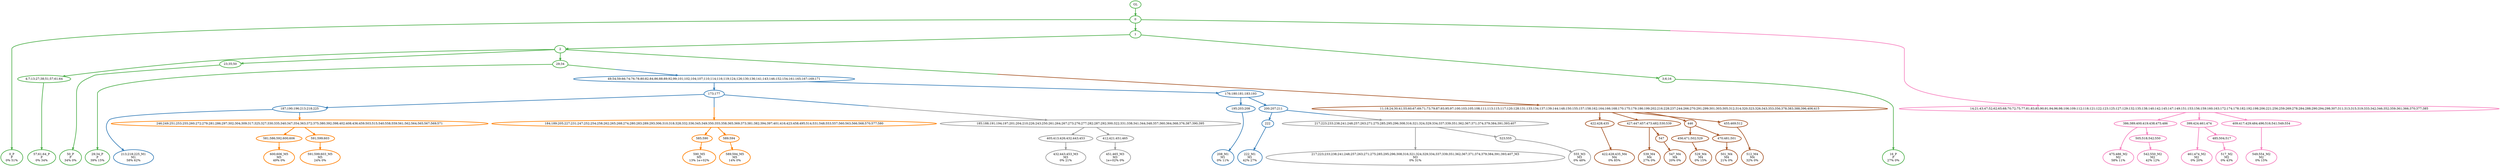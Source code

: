 digraph T {
	{
		rank=same
		64 [penwidth=3,colorscheme=set19,color=3,label="0_P\nP\n0% 51%"]
		60 [penwidth=3,colorscheme=set19,color=3,label="57;61;64_P\nP\n0% 34%"]
		58 [penwidth=3,colorscheme=set19,color=3,label="50_P\nP\n34% 0%"]
		56 [penwidth=3,colorscheme=set19,color=3,label="29;34_P\nP\n39% 15%"]
		54 [penwidth=3,colorscheme=set19,color=3,label="16_P\nP\n27% 0%"]
		51 [penwidth=3,colorscheme=set19,color=2,label="213;218;225_M1\nM1\n58% 62%"]
		48 [penwidth=3,colorscheme=set19,color=2,label="208_M1\nM1\n0% 11%"]
		45 [penwidth=3,colorscheme=set19,color=2,label="222_M1\nM1\n42% 27%"]
		43 [penwidth=3,colorscheme=set19,color=8,label="475;486_M2\nM2\n58% 11%"]
		41 [penwidth=3,colorscheme=set19,color=8,label="542;550_M2\nM2\n42% 12%"]
		39 [penwidth=3,colorscheme=set19,color=8,label="461;474_M2\nM2\n0% 20%"]
		37 [penwidth=3,colorscheme=set19,color=8,label="517_M2\nM2\n0% 43%"]
		35 [penwidth=3,colorscheme=set19,color=8,label="549;554_M2\nM2\n0% 15%"]
		33 [penwidth=3,colorscheme=set19,color=9,label="432;443;453_M3\nM3\n0% 21%"]
		31 [penwidth=3,colorscheme=set19,color=9,label="451;465_M3\nM3\n1e+02% 0%"]
		30 [penwidth=3,colorscheme=set19,color=9,label="217;223;233;238;241;248;257;263;271;275;285;295;296;308;316;321;324;329;334;337;339;351;362;367;371;374;379;384;391;393;407_M3\nM3\n0% 31%"]
		28 [penwidth=3,colorscheme=set19,color=9,label="555_M3\nM3\n0% 48%"]
		26 [penwidth=3,colorscheme=set19,color=7,label="422;428;435_M4\nM4\n0% 85%"]
		24 [penwidth=3,colorscheme=set19,color=7,label="539_M4\nM4\n27% 0%"]
		22 [penwidth=3,colorscheme=set19,color=7,label="547_M4\nM4\n20% 0%"]
		19 [penwidth=3,colorscheme=set19,color=7,label="529_M4\nM4\n0% 15%"]
		17 [penwidth=3,colorscheme=set19,color=7,label="501_M4\nM4\n21% 0%"]
		15 [penwidth=3,colorscheme=set19,color=7,label="512_M4\nM4\n32% 0%"]
		13 [penwidth=3,colorscheme=set19,color=5,label="590_M5\nM5\n13% 1e+02%"]
		11 [penwidth=3,colorscheme=set19,color=5,label="589;594_M5\nM5\n14% 0%"]
		9 [penwidth=3,colorscheme=set19,color=5,label="600;606_M5\nM5\n49% 0%"]
		7 [penwidth=3,colorscheme=set19,color=5,label="591;599;603_M5\nM5\n24% 0%"]
	}
	66 [penwidth=3,colorscheme=set19,color=3,label="GL"]
	65 [penwidth=3,colorscheme=set19,color=3,label="0"]
	63 [penwidth=3,colorscheme=set19,color=3,label="1"]
	62 [penwidth=3,colorscheme=set19,color=3,label="2"]
	61 [penwidth=3,colorscheme=set19,color=3,label="4;7;13;27;38;51;57;61;64"]
	59 [penwidth=3,colorscheme=set19,color=3,label="23;35;50"]
	57 [penwidth=3,colorscheme=set19,color=3,label="29;34"]
	55 [penwidth=3,colorscheme=set19,color=3,label="3;6;16"]
	53 [penwidth=3,colorscheme=set19,color=2,label="173;177"]
	52 [penwidth=3,colorscheme=set19,color=2,label="187;190;196;213;218;225"]
	50 [penwidth=3,colorscheme=set19,color=2,label="176;180;181;183;193"]
	49 [penwidth=3,colorscheme=set19,color=2,label="195;203;208"]
	47 [penwidth=3,colorscheme=set19,color=2,label="200;207;211"]
	46 [penwidth=3,colorscheme=set19,color=2,label="222"]
	44 [penwidth=3,colorscheme=set19,color=8,label="386;389;400;419;438;475;486"]
	42 [penwidth=3,colorscheme=set19,color=8,label="505;518;542;550"]
	40 [penwidth=3,colorscheme=set19,color=8,label="399;424;461;474"]
	38 [penwidth=3,colorscheme=set19,color=8,label="485;504;517"]
	36 [penwidth=3,colorscheme=set19,color=8,label="409;417;429;484;496;516;541;549;554"]
	34 [penwidth=3,colorscheme=set19,color=9,label="405;413;426;432;443;453"]
	32 [penwidth=3,colorscheme=set19,color=9,label="412;421;451;465"]
	29 [penwidth=3,colorscheme=set19,color=9,label="523;555"]
	27 [penwidth=3,colorscheme=set19,color=7,label="422;428;435"]
	25 [penwidth=3,colorscheme=set19,color=7,label="427;447;457;473;482;530;539"]
	23 [penwidth=3,colorscheme=set19,color=7,label="547"]
	21 [penwidth=3,colorscheme=set19,color=7,label="446"]
	20 [penwidth=3,colorscheme=set19,color=7,label="456;471;502;529"]
	18 [penwidth=3,colorscheme=set19,color=7,label="470;481;501"]
	16 [penwidth=3,colorscheme=set19,color=7,label="455;469;512"]
	14 [penwidth=3,colorscheme=set19,color=5,label="585;590"]
	12 [penwidth=3,colorscheme=set19,color=5,label="589;594"]
	10 [penwidth=3,colorscheme=set19,color=5,label="581;586;592;600;606"]
	8 [penwidth=3,colorscheme=set19,color=5,label="591;599;603"]
	6 [penwidth=3,colorscheme=set19,color=5,label="184;189;205;227;231;247;252;254;258;262;265;268;274;280;283;289;293;306;310;318;328;332;336;345;349;350;355;358;365;369;373;381;382;394;397;401;416;423;458;495;514;531;548;553;557;560;563;566;568;570;577;580"]
	5 [penwidth=3,colorscheme=set19,color=5,label="246;249;251;253;255;260;272;279;281;286;297;302;304;309;317;325;327;330;335;340;347;354;363;372;375;380;392;398;402;408;436;459;503;515;540;558;559;561;562;564;565;567;569;571"]
	4 [penwidth=3,colorscheme=set19,color=9,label="217;223;233;238;241;248;257;263;271;275;285;295;296;308;316;321;324;329;334;337;339;351;362;367;371;374;379;384;391;393;407"]
	3 [penwidth=3,colorscheme=set19,color=9,label="185;188;191;194;197;201;204;210;226;243;250;261;264;267;273;276;277;282;287;292;300;322;331;338;341;344;348;357;360;364;368;376;387;390;395"]
	2 [penwidth=3,colorscheme=set19,color=7,label="11;18;24;30;41;55;60;67;69;71;73;79;87;93;95;97;100;103;105;108;111;113;115;117;120;128;131;133;134;137;139;144;148;150;155;157;158;162;164;166;168;170;175;179;186;199;202;216;228;237;244;266;270;291;299;301;303;305;312;314;320;323;326;343;353;356;378;383;388;396;406;415"]
	1 [penwidth=3,colorscheme=set19,color=8,label="14;21;43;47;52;62;65;68;70;72;75;77;81;83;85;90;91;94;96;98;106;109;112;118;121;122;123;125;127;129;132;135;138;140;142;145;147;149;151;153;156;159;160;163;172;174;178;182;192;198;206;221;256;259;269;278;284;288;290;294;298;307;311;313;315;319;333;342;346;352;359;361;366;370;377;385"]
	0 [penwidth=3,colorscheme=set19,color=2,label="49;54;59;66;74;76;78;80;82;84;86;88;89;92;99;101;102;104;107;110;114;116;119;124;126;130;136;141;143;146;152;154;161;165;167;169;171"]
	66 -> 65 [penwidth=3,colorscheme=set19,color=3]
	65 -> 64 [penwidth=3,colorscheme=set19,color=3]
	65 -> 63 [penwidth=3,colorscheme=set19,color=3]
	65 -> 1 [penwidth=3,colorscheme=set19,color="3;0.5:8"]
	63 -> 62 [penwidth=3,colorscheme=set19,color=3]
	63 -> 55 [penwidth=3,colorscheme=set19,color=3]
	62 -> 57 [penwidth=3,colorscheme=set19,color=3]
	62 -> 59 [penwidth=3,colorscheme=set19,color=3]
	62 -> 61 [penwidth=3,colorscheme=set19,color=3]
	62 -> 2 [penwidth=3,colorscheme=set19,color="3;0.5:7"]
	61 -> 60 [penwidth=3,colorscheme=set19,color=3]
	59 -> 58 [penwidth=3,colorscheme=set19,color=3]
	57 -> 56 [penwidth=3,colorscheme=set19,color=3]
	57 -> 0 [penwidth=3,colorscheme=set19,color="3;0.5:2"]
	55 -> 54 [penwidth=3,colorscheme=set19,color=3]
	53 -> 52 [penwidth=3,colorscheme=set19,color=2]
	53 -> 6 [penwidth=3,colorscheme=set19,color="2;0.5:5"]
	53 -> 3 [penwidth=3,colorscheme=set19,color="2;0.5:9"]
	52 -> 51 [penwidth=3,colorscheme=set19,color=2]
	52 -> 5 [penwidth=3,colorscheme=set19,color="2;0.5:5"]
	50 -> 47 [penwidth=3,colorscheme=set19,color=2]
	50 -> 49 [penwidth=3,colorscheme=set19,color=2]
	49 -> 48 [penwidth=3,colorscheme=set19,color=2]
	47 -> 46 [penwidth=3,colorscheme=set19,color=2]
	47 -> 4 [penwidth=3,colorscheme=set19,color="2;0.5:9"]
	46 -> 45 [penwidth=3,colorscheme=set19,color=2]
	44 -> 43 [penwidth=3,colorscheme=set19,color=8]
	44 -> 42 [penwidth=3,colorscheme=set19,color=8]
	42 -> 41 [penwidth=3,colorscheme=set19,color=8]
	40 -> 39 [penwidth=3,colorscheme=set19,color=8]
	40 -> 38 [penwidth=3,colorscheme=set19,color=8]
	38 -> 37 [penwidth=3,colorscheme=set19,color=8]
	36 -> 35 [penwidth=3,colorscheme=set19,color=8]
	34 -> 33 [penwidth=3,colorscheme=set19,color=9]
	32 -> 31 [penwidth=3,colorscheme=set19,color=9]
	29 -> 28 [penwidth=3,colorscheme=set19,color=9]
	27 -> 26 [penwidth=3,colorscheme=set19,color=7]
	25 -> 24 [penwidth=3,colorscheme=set19,color=7]
	25 -> 23 [penwidth=3,colorscheme=set19,color=7]
	23 -> 22 [penwidth=3,colorscheme=set19,color=7]
	21 -> 18 [penwidth=3,colorscheme=set19,color=7]
	21 -> 20 [penwidth=3,colorscheme=set19,color=7]
	20 -> 19 [penwidth=3,colorscheme=set19,color=7]
	18 -> 17 [penwidth=3,colorscheme=set19,color=7]
	16 -> 15 [penwidth=3,colorscheme=set19,color=7]
	14 -> 13 [penwidth=3,colorscheme=set19,color=5]
	12 -> 11 [penwidth=3,colorscheme=set19,color=5]
	10 -> 9 [penwidth=3,colorscheme=set19,color=5]
	8 -> 7 [penwidth=3,colorscheme=set19,color=5]
	6 -> 14 [penwidth=3,colorscheme=set19,color=5]
	6 -> 12 [penwidth=3,colorscheme=set19,color=5]
	5 -> 10 [penwidth=3,colorscheme=set19,color=5]
	5 -> 8 [penwidth=3,colorscheme=set19,color=5]
	4 -> 30 [penwidth=3,colorscheme=set19,color=9]
	4 -> 29 [penwidth=3,colorscheme=set19,color=9]
	3 -> 34 [penwidth=3,colorscheme=set19,color=9]
	3 -> 32 [penwidth=3,colorscheme=set19,color=9]
	2 -> 27 [penwidth=3,colorscheme=set19,color=7]
	2 -> 25 [penwidth=3,colorscheme=set19,color=7]
	2 -> 21 [penwidth=3,colorscheme=set19,color=7]
	2 -> 16 [penwidth=3,colorscheme=set19,color=7]
	1 -> 44 [penwidth=3,colorscheme=set19,color=8]
	1 -> 40 [penwidth=3,colorscheme=set19,color=8]
	1 -> 36 [penwidth=3,colorscheme=set19,color=8]
	0 -> 53 [penwidth=3,colorscheme=set19,color=2]
	0 -> 50 [penwidth=3,colorscheme=set19,color=2]
}
